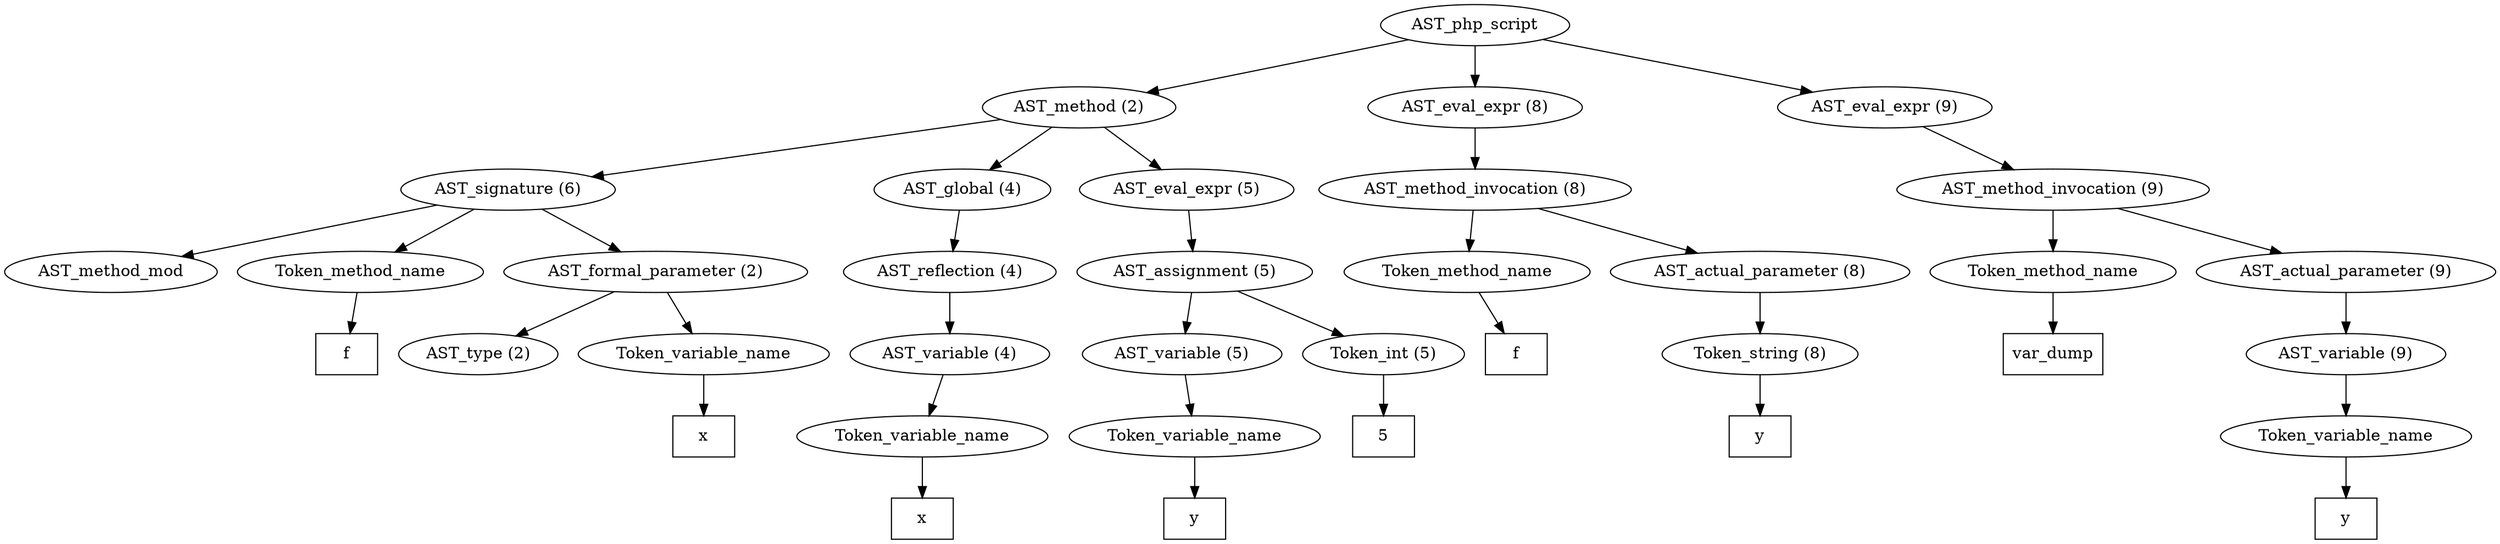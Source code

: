 /*
 * AST in dot format generated by phc -- the PHP compiler
 */

digraph AST {
node_0 [label="AST_php_script"];
node_1 [label="AST_method (2)"];
node_2 [label="AST_signature (6)"];
node_3 [label="AST_method_mod"];
node_4 [label="Token_method_name"];
node_5 [label="f", shape=box]
node_4 -> node_5;
node_6 [label="AST_formal_parameter (2)"];
node_7 [label="AST_type (2)"];
node_8 [label="Token_variable_name"];
node_9 [label="x", shape=box]
node_8 -> node_9;
node_6 -> node_8;
node_6 -> node_7;
node_2 -> node_6;
node_2 -> node_4;
node_2 -> node_3;
node_10 [label="AST_global (4)"];
node_11 [label="AST_reflection (4)"];
node_12 [label="AST_variable (4)"];
node_13 [label="Token_variable_name"];
node_14 [label="x", shape=box]
node_13 -> node_14;
node_12 -> node_13;
node_11 -> node_12;
node_10 -> node_11;
node_15 [label="AST_eval_expr (5)"];
node_16 [label="AST_assignment (5)"];
node_17 [label="AST_variable (5)"];
node_18 [label="Token_variable_name"];
node_19 [label="y", shape=box]
node_18 -> node_19;
node_17 -> node_18;
node_20 [label="Token_int (5)"];
node_21 [label="5", shape=box]
node_20 -> node_21;
node_16 -> node_20;
node_16 -> node_17;
node_15 -> node_16;
node_1 -> node_15;
node_1 -> node_10;
node_1 -> node_2;
node_22 [label="AST_eval_expr (8)"];
node_23 [label="AST_method_invocation (8)"];
node_24 [label="Token_method_name"];
node_25 [label="f", shape=box]
node_24 -> node_25;
node_26 [label="AST_actual_parameter (8)"];
node_27 [label="Token_string (8)"];
node_28 [label="y", shape=box]
node_27 -> node_28;
node_26 -> node_27;
node_23 -> node_26;
node_23 -> node_24;
node_22 -> node_23;
node_29 [label="AST_eval_expr (9)"];
node_30 [label="AST_method_invocation (9)"];
node_31 [label="Token_method_name"];
node_32 [label="var_dump", shape=box]
node_31 -> node_32;
node_33 [label="AST_actual_parameter (9)"];
node_34 [label="AST_variable (9)"];
node_35 [label="Token_variable_name"];
node_36 [label="y", shape=box]
node_35 -> node_36;
node_34 -> node_35;
node_33 -> node_34;
node_30 -> node_33;
node_30 -> node_31;
node_29 -> node_30;
node_0 -> node_29;
node_0 -> node_22;
node_0 -> node_1;
}
